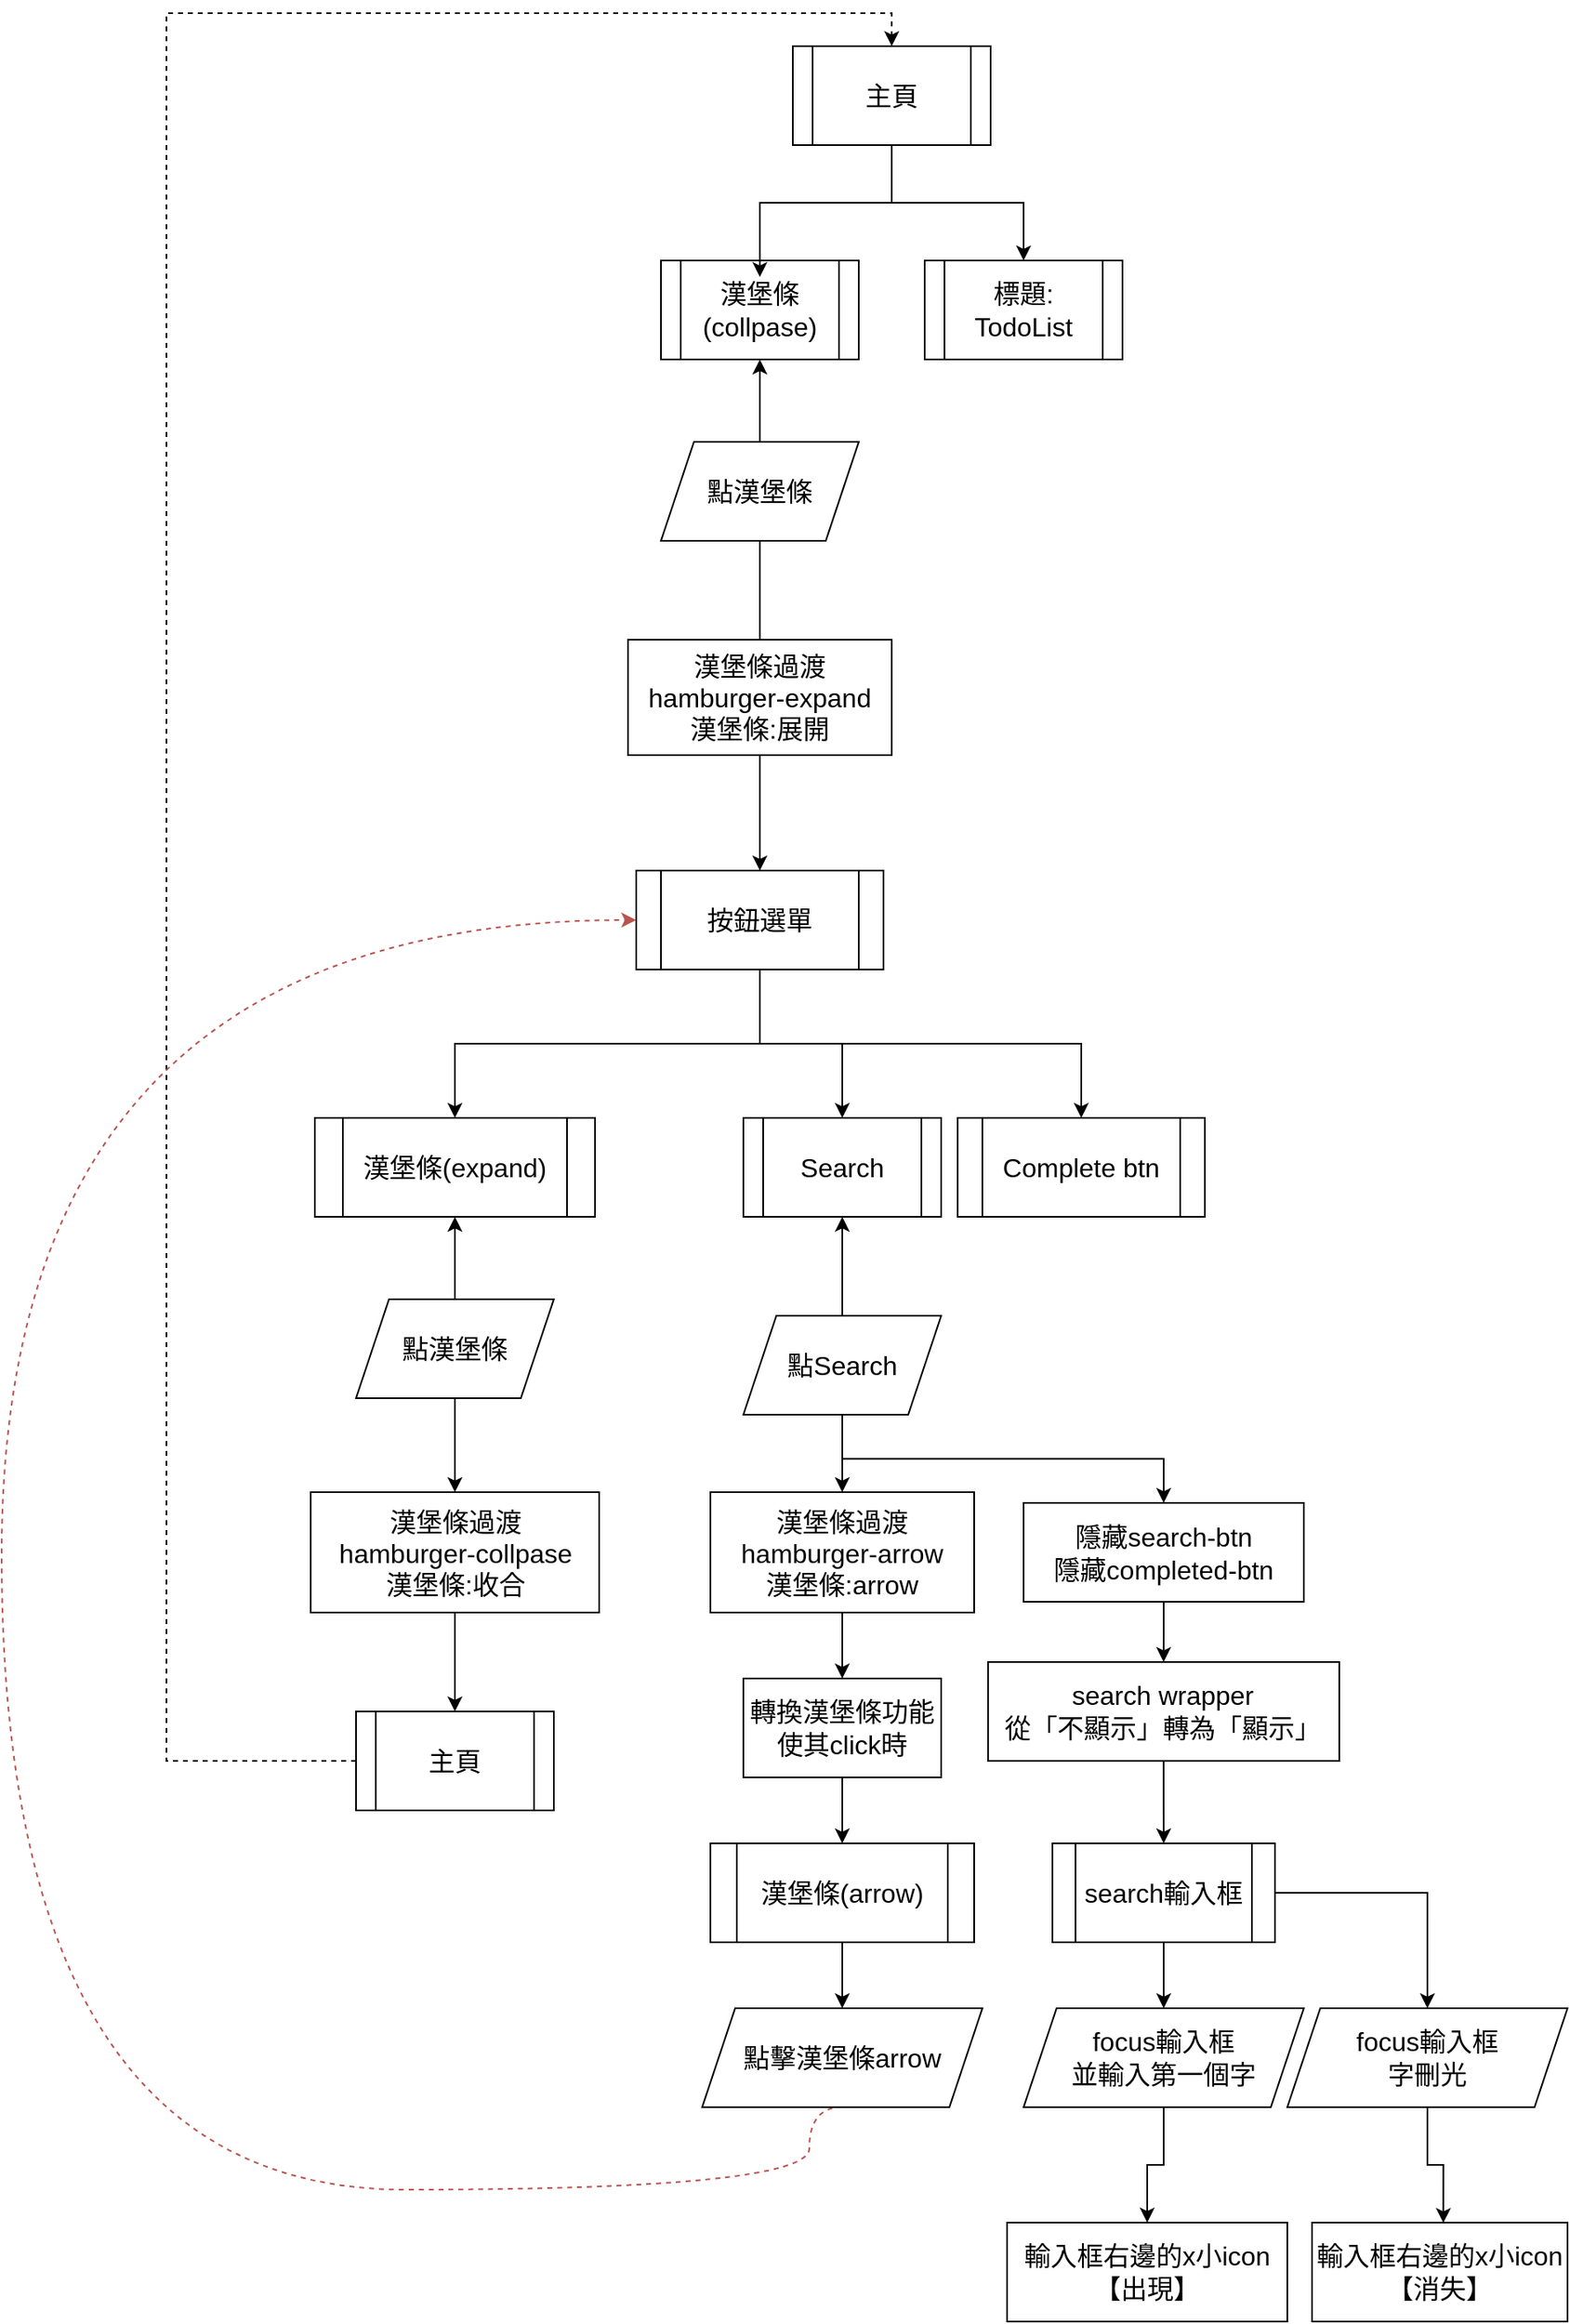 <mxfile version="17.2.1" type="device"><diagram id="OU_4X724conIC8YHFExM" name="第 1 页"><mxGraphModel dx="2354" dy="1548" grid="1" gridSize="10" guides="1" tooltips="1" connect="1" arrows="1" fold="1" page="1" pageScale="1" pageWidth="1169" pageHeight="827" math="0" shadow="0"><root><mxCell id="0"/><mxCell id="1" parent="0"/><mxCell id="X8EXcj-Cw6bC6t_Icsz7-39" style="edgeStyle=orthogonalEdgeStyle;rounded=0;orthogonalLoop=1;jettySize=auto;html=1;entryX=0.5;entryY=1;entryDx=0;entryDy=0;fontFamily=Helvetica;fontSize=16;fontColor=default;" edge="1" parent="1" source="X8EXcj-Cw6bC6t_Icsz7-1" target="X8EXcj-Cw6bC6t_Icsz7-38"><mxGeometry relative="1" as="geometry"/></mxCell><mxCell id="X8EXcj-Cw6bC6t_Icsz7-1" value="點漢堡條" style="shape=parallelogram;perimeter=parallelogramPerimeter;whiteSpace=wrap;html=1;fixedSize=1;fontFamily=Helvetica;fontSize=16;fontColor=default;align=center;strokeColor=default;fillColor=default;" vertex="1" parent="1"><mxGeometry x="260" y="190" width="120" height="60" as="geometry"/></mxCell><mxCell id="X8EXcj-Cw6bC6t_Icsz7-10" value="" style="edgeStyle=orthogonalEdgeStyle;rounded=0;orthogonalLoop=1;jettySize=auto;html=1;fontFamily=Helvetica;fontSize=16;fontColor=default;exitX=0.5;exitY=1;exitDx=0;exitDy=0;" edge="1" parent="1" source="X8EXcj-Cw6bC6t_Icsz7-4" target="X8EXcj-Cw6bC6t_Icsz7-9"><mxGeometry relative="1" as="geometry"/></mxCell><mxCell id="X8EXcj-Cw6bC6t_Icsz7-16" value="" style="edgeStyle=orthogonalEdgeStyle;rounded=0;orthogonalLoop=1;jettySize=auto;html=1;fontFamily=Helvetica;fontSize=16;fontColor=default;" edge="1" parent="1" source="X8EXcj-Cw6bC6t_Icsz7-4" target="X8EXcj-Cw6bC6t_Icsz7-15"><mxGeometry relative="1" as="geometry"/></mxCell><mxCell id="X8EXcj-Cw6bC6t_Icsz7-41" value="" style="edgeStyle=orthogonalEdgeStyle;rounded=0;orthogonalLoop=1;jettySize=auto;html=1;fontFamily=Helvetica;fontSize=16;fontColor=default;exitX=0.5;exitY=1;exitDx=0;exitDy=0;" edge="1" parent="1" source="X8EXcj-Cw6bC6t_Icsz7-4" target="X8EXcj-Cw6bC6t_Icsz7-40"><mxGeometry relative="1" as="geometry"/></mxCell><mxCell id="X8EXcj-Cw6bC6t_Icsz7-4" value="按鈕選單" style="shape=process;whiteSpace=wrap;html=1;backgroundOutline=1;fontFamily=Helvetica;fontSize=16;fontColor=default;align=center;strokeColor=default;fillColor=default;" vertex="1" parent="1"><mxGeometry x="245" y="450" width="150" height="60" as="geometry"/></mxCell><mxCell id="X8EXcj-Cw6bC6t_Icsz7-9" value="&lt;font style=&quot;font-size: 16px;&quot;&gt;漢堡條(&lt;span style=&quot;background-color: rgb(255, 255, 255); font-size: 16px;&quot;&gt;expand&lt;/span&gt;)&lt;/font&gt;" style="shape=process;whiteSpace=wrap;html=1;backgroundOutline=1;fontFamily=Helvetica;fontSize=16;fontColor=default;align=center;strokeColor=default;fillColor=default;" vertex="1" parent="1"><mxGeometry x="50" y="600" width="170" height="60" as="geometry"/></mxCell><mxCell id="X8EXcj-Cw6bC6t_Icsz7-15" value="Search" style="shape=process;whiteSpace=wrap;html=1;backgroundOutline=1;fontFamily=Helvetica;fontSize=16;fontColor=default;align=center;strokeColor=default;fillColor=default;" vertex="1" parent="1"><mxGeometry x="310" y="600" width="120" height="60" as="geometry"/></mxCell><mxCell id="X8EXcj-Cw6bC6t_Icsz7-38" value="漢堡條(collpase)" style="shape=process;whiteSpace=wrap;html=1;backgroundOutline=1;labelBackgroundColor=default;fontFamily=Helvetica;fontSize=16;fontColor=default;fillColor=default;gradientColor=none;rounded=0;" vertex="1" parent="1"><mxGeometry x="260" y="80" width="120" height="60" as="geometry"/></mxCell><mxCell id="X8EXcj-Cw6bC6t_Icsz7-40" value="Complete btn" style="shape=process;whiteSpace=wrap;html=1;backgroundOutline=1;fontFamily=Helvetica;fontSize=16;fontColor=default;align=center;strokeColor=default;fillColor=default;" vertex="1" parent="1"><mxGeometry x="440" y="600" width="150" height="60" as="geometry"/></mxCell><mxCell id="X8EXcj-Cw6bC6t_Icsz7-44" value="&lt;span style=&quot;font-size: 16px; background-color: rgb(255, 255, 255);&quot;&gt;漢堡條&lt;/span&gt;&lt;span style=&quot;font-size: 16px; background-color: rgb(255, 255, 255);&quot;&gt;過渡&lt;/span&gt;&lt;br style=&quot;font-size: 16px;&quot;&gt;&lt;span style=&quot;font-size: 16px; background-color: rgb(255, 255, 255);&quot;&gt;hamburger-expand&lt;br style=&quot;font-size: 16px;&quot;&gt;漢堡條:展開&lt;br style=&quot;font-size: 16px;&quot;&gt;&lt;/span&gt;" style="rounded=0;whiteSpace=wrap;html=1;fontFamily=Helvetica;fontSize=16;fontColor=default;strokeColor=default;fillColor=default;" vertex="1" parent="1"><mxGeometry x="240" y="310" width="160" height="70" as="geometry"/></mxCell><mxCell id="X8EXcj-Cw6bC6t_Icsz7-45" value="" style="edgeStyle=orthogonalEdgeStyle;rounded=0;orthogonalLoop=1;jettySize=auto;html=1;fontFamily=Helvetica;fontSize=16;fontColor=default;endArrow=none;entryX=0.5;entryY=0;entryDx=0;entryDy=0;" edge="1" parent="1" source="X8EXcj-Cw6bC6t_Icsz7-1" target="X8EXcj-Cw6bC6t_Icsz7-44"><mxGeometry relative="1" as="geometry"><mxPoint x="320" y="250.0" as="sourcePoint"/><mxPoint x="350" y="360" as="targetPoint"/></mxGeometry></mxCell><mxCell id="X8EXcj-Cw6bC6t_Icsz7-46" value="標題:&lt;br style=&quot;font-size: 16px;&quot;&gt;TodoList" style="shape=process;whiteSpace=wrap;html=1;backgroundOutline=1;fontFamily=Helvetica;fontSize=16;fontColor=default;strokeColor=default;fillColor=default;" vertex="1" parent="1"><mxGeometry x="420" y="80" width="120" height="60" as="geometry"/></mxCell><mxCell id="X8EXcj-Cw6bC6t_Icsz7-54" style="edgeStyle=orthogonalEdgeStyle;rounded=0;orthogonalLoop=1;jettySize=auto;html=1;entryX=0.5;entryY=1;entryDx=0;entryDy=0;fontFamily=Helvetica;fontSize=16;fontColor=default;" edge="1" parent="1" source="X8EXcj-Cw6bC6t_Icsz7-47" target="X8EXcj-Cw6bC6t_Icsz7-9"><mxGeometry relative="1" as="geometry"/></mxCell><mxCell id="X8EXcj-Cw6bC6t_Icsz7-56" value="" style="edgeStyle=orthogonalEdgeStyle;rounded=0;orthogonalLoop=1;jettySize=auto;html=1;fontFamily=Helvetica;fontSize=16;fontColor=default;" edge="1" parent="1" source="X8EXcj-Cw6bC6t_Icsz7-47" target="X8EXcj-Cw6bC6t_Icsz7-55"><mxGeometry relative="1" as="geometry"/></mxCell><mxCell id="X8EXcj-Cw6bC6t_Icsz7-47" value="點漢堡條" style="shape=parallelogram;perimeter=parallelogramPerimeter;whiteSpace=wrap;html=1;fixedSize=1;fontFamily=Helvetica;fontSize=16;fontColor=default;strokeColor=default;fillColor=default;" vertex="1" parent="1"><mxGeometry x="75" y="710" width="120" height="60" as="geometry"/></mxCell><mxCell id="X8EXcj-Cw6bC6t_Icsz7-53" style="edgeStyle=orthogonalEdgeStyle;rounded=0;orthogonalLoop=1;jettySize=auto;html=1;fontFamily=Helvetica;fontSize=16;fontColor=default;exitX=0.5;exitY=1;exitDx=0;exitDy=0;" edge="1" parent="1" source="X8EXcj-Cw6bC6t_Icsz7-44"><mxGeometry relative="1" as="geometry"><mxPoint x="320" y="430" as="sourcePoint"/><mxPoint x="320" y="450" as="targetPoint"/></mxGeometry></mxCell><mxCell id="X8EXcj-Cw6bC6t_Icsz7-62" value="" style="edgeStyle=orthogonalEdgeStyle;rounded=0;orthogonalLoop=1;jettySize=auto;html=1;fontFamily=Helvetica;fontSize=16;fontColor=default;entryX=0.5;entryY=0;entryDx=0;entryDy=0;" edge="1" parent="1" source="X8EXcj-Cw6bC6t_Icsz7-55" target="X8EXcj-Cw6bC6t_Icsz7-67"><mxGeometry relative="1" as="geometry"><mxPoint x="135" y="960" as="targetPoint"/></mxGeometry></mxCell><mxCell id="X8EXcj-Cw6bC6t_Icsz7-55" value="&lt;span style=&quot;font-size: 16px; background-color: rgb(255, 255, 255);&quot;&gt;漢堡條過渡&lt;/span&gt;&lt;br style=&quot;font-size: 16px;&quot;&gt;&lt;span style=&quot;font-size: 16px; background-color: rgb(255, 255, 255);&quot;&gt;hamburger-collpase&lt;br style=&quot;font-size: 16px;&quot;&gt;漢堡條:收合&lt;/span&gt;" style="whiteSpace=wrap;html=1;fontSize=16;" vertex="1" parent="1"><mxGeometry x="47.5" y="827" width="175" height="73" as="geometry"/></mxCell><mxCell id="X8EXcj-Cw6bC6t_Icsz7-65" style="edgeStyle=orthogonalEdgeStyle;rounded=0;orthogonalLoop=1;jettySize=auto;html=1;entryX=0.5;entryY=0.167;entryDx=0;entryDy=0;entryPerimeter=0;fontFamily=Helvetica;fontSize=16;fontColor=default;" edge="1" parent="1" source="X8EXcj-Cw6bC6t_Icsz7-64" target="X8EXcj-Cw6bC6t_Icsz7-38"><mxGeometry relative="1" as="geometry"/></mxCell><mxCell id="X8EXcj-Cw6bC6t_Icsz7-66" style="edgeStyle=orthogonalEdgeStyle;rounded=0;orthogonalLoop=1;jettySize=auto;html=1;entryX=0.5;entryY=0;entryDx=0;entryDy=0;fontFamily=Helvetica;fontSize=16;fontColor=default;" edge="1" parent="1" source="X8EXcj-Cw6bC6t_Icsz7-64" target="X8EXcj-Cw6bC6t_Icsz7-46"><mxGeometry relative="1" as="geometry"/></mxCell><mxCell id="X8EXcj-Cw6bC6t_Icsz7-64" value="主頁" style="shape=process;whiteSpace=wrap;html=1;backgroundOutline=1;fontFamily=Helvetica;fontSize=16;fontColor=default;strokeColor=default;fillColor=default;" vertex="1" parent="1"><mxGeometry x="340" y="-50" width="120" height="60" as="geometry"/></mxCell><mxCell id="X8EXcj-Cw6bC6t_Icsz7-68" style="edgeStyle=orthogonalEdgeStyle;rounded=0;orthogonalLoop=1;jettySize=auto;html=1;entryX=0.5;entryY=0;entryDx=0;entryDy=0;fontFamily=Helvetica;fontSize=16;fontColor=default;dashed=1;" edge="1" parent="1" source="X8EXcj-Cw6bC6t_Icsz7-67" target="X8EXcj-Cw6bC6t_Icsz7-64"><mxGeometry relative="1" as="geometry"><Array as="points"><mxPoint x="-40" y="990"/><mxPoint x="-40" y="-70"/><mxPoint x="400" y="-70"/></Array></mxGeometry></mxCell><mxCell id="X8EXcj-Cw6bC6t_Icsz7-67" value="主頁" style="shape=process;whiteSpace=wrap;html=1;backgroundOutline=1;fontFamily=Helvetica;fontSize=16;fontColor=default;strokeColor=default;fillColor=default;" vertex="1" parent="1"><mxGeometry x="75" y="960" width="120" height="60" as="geometry"/></mxCell><mxCell id="X8EXcj-Cw6bC6t_Icsz7-70" style="edgeStyle=orthogonalEdgeStyle;rounded=0;orthogonalLoop=1;jettySize=auto;html=1;entryX=0.5;entryY=1;entryDx=0;entryDy=0;fontFamily=Helvetica;fontSize=16;fontColor=default;" edge="1" parent="1" source="X8EXcj-Cw6bC6t_Icsz7-69" target="X8EXcj-Cw6bC6t_Icsz7-15"><mxGeometry relative="1" as="geometry"/></mxCell><mxCell id="X8EXcj-Cw6bC6t_Icsz7-71" style="edgeStyle=orthogonalEdgeStyle;rounded=0;orthogonalLoop=1;jettySize=auto;html=1;fontFamily=Helvetica;fontSize=16;fontColor=default;entryX=0.5;entryY=0;entryDx=0;entryDy=0;" edge="1" parent="1" source="X8EXcj-Cw6bC6t_Icsz7-69" target="X8EXcj-Cw6bC6t_Icsz7-72"><mxGeometry relative="1" as="geometry"><mxPoint x="370" y="830" as="targetPoint"/></mxGeometry></mxCell><mxCell id="X8EXcj-Cw6bC6t_Icsz7-78" style="edgeStyle=orthogonalEdgeStyle;shape=connector;rounded=0;orthogonalLoop=1;jettySize=auto;html=1;labelBackgroundColor=default;fontFamily=Helvetica;fontSize=16;fontColor=default;endArrow=classic;strokeColor=default;exitX=0.5;exitY=1;exitDx=0;exitDy=0;" edge="1" parent="1" source="X8EXcj-Cw6bC6t_Icsz7-69" target="X8EXcj-Cw6bC6t_Icsz7-79"><mxGeometry relative="1" as="geometry"><mxPoint x="530" y="830" as="targetPoint"/></mxGeometry></mxCell><mxCell id="X8EXcj-Cw6bC6t_Icsz7-69" value="點Search" style="shape=parallelogram;perimeter=parallelogramPerimeter;whiteSpace=wrap;html=1;fixedSize=1;fontFamily=Helvetica;fontSize=16;fontColor=default;strokeColor=default;fillColor=default;" vertex="1" parent="1"><mxGeometry x="310" y="720" width="120" height="60" as="geometry"/></mxCell><mxCell id="X8EXcj-Cw6bC6t_Icsz7-75" value="" style="edgeStyle=orthogonalEdgeStyle;shape=connector;rounded=0;orthogonalLoop=1;jettySize=auto;html=1;labelBackgroundColor=default;fontFamily=Helvetica;fontSize=16;fontColor=default;endArrow=classic;strokeColor=default;exitX=0.5;exitY=1;exitDx=0;exitDy=0;" edge="1" parent="1" source="X8EXcj-Cw6bC6t_Icsz7-76" target="X8EXcj-Cw6bC6t_Icsz7-74"><mxGeometry relative="1" as="geometry"><mxPoint x="370" y="970" as="sourcePoint"/></mxGeometry></mxCell><mxCell id="X8EXcj-Cw6bC6t_Icsz7-77" value="" style="edgeStyle=orthogonalEdgeStyle;shape=connector;rounded=0;orthogonalLoop=1;jettySize=auto;html=1;labelBackgroundColor=default;fontFamily=Helvetica;fontSize=16;fontColor=default;endArrow=classic;strokeColor=default;" edge="1" parent="1" source="X8EXcj-Cw6bC6t_Icsz7-72" target="X8EXcj-Cw6bC6t_Icsz7-76"><mxGeometry relative="1" as="geometry"/></mxCell><mxCell id="X8EXcj-Cw6bC6t_Icsz7-72" value="&lt;span style=&quot;font-size: 16px; background-color: rgb(255, 255, 255);&quot;&gt;漢堡條&lt;/span&gt;&lt;span style=&quot;font-size: 16px; background-color: rgb(255, 255, 255);&quot;&gt;過渡&lt;/span&gt;&lt;br style=&quot;font-size: 16px;&quot;&gt;&lt;span style=&quot;font-size: 16px; background-color: rgb(255, 255, 255);&quot;&gt;hamburger-arrow&lt;br style=&quot;font-size: 16px;&quot;&gt;漢堡條:&lt;/span&gt;&lt;span style=&quot;font-size: 16px; background-color: rgb(255, 255, 255);&quot;&gt;arrow&lt;/span&gt;" style="rounded=0;whiteSpace=wrap;html=1;fontFamily=Helvetica;fontSize=16;fontColor=default;strokeColor=default;fillColor=default;" vertex="1" parent="1"><mxGeometry x="290" y="827" width="160" height="73" as="geometry"/></mxCell><mxCell id="X8EXcj-Cw6bC6t_Icsz7-74" value="&lt;span style=&quot;font-size: 16px; background-color: rgb(255, 255, 255);&quot;&gt;漢堡條(arrow)&lt;/span&gt;" style="shape=process;whiteSpace=wrap;html=1;backgroundOutline=1;fontFamily=Helvetica;fontSize=16;fontColor=default;align=center;strokeColor=default;fillColor=default;" vertex="1" parent="1"><mxGeometry x="290" y="1040" width="160" height="60" as="geometry"/></mxCell><mxCell id="X8EXcj-Cw6bC6t_Icsz7-76" value="轉換漢堡條功能&lt;br&gt;使其click時" style="whiteSpace=wrap;html=1;fontSize=16;rounded=0;" vertex="1" parent="1"><mxGeometry x="310" y="940" width="120" height="60" as="geometry"/></mxCell><mxCell id="X8EXcj-Cw6bC6t_Icsz7-81" value="" style="edgeStyle=orthogonalEdgeStyle;shape=connector;rounded=0;orthogonalLoop=1;jettySize=auto;html=1;labelBackgroundColor=default;fontFamily=Helvetica;fontSize=16;fontColor=default;endArrow=classic;strokeColor=default;" edge="1" parent="1" source="X8EXcj-Cw6bC6t_Icsz7-79" target="X8EXcj-Cw6bC6t_Icsz7-80"><mxGeometry relative="1" as="geometry"/></mxCell><mxCell id="X8EXcj-Cw6bC6t_Icsz7-79" value="隱藏search-btn&lt;br&gt;隱藏completed-btn" style="rounded=0;whiteSpace=wrap;html=1;fontFamily=Helvetica;fontSize=16;fontColor=default;strokeColor=default;fillColor=default;" vertex="1" parent="1"><mxGeometry x="480" y="833.5" width="170" height="60" as="geometry"/></mxCell><mxCell id="X8EXcj-Cw6bC6t_Icsz7-82" style="edgeStyle=orthogonalEdgeStyle;shape=connector;rounded=0;orthogonalLoop=1;jettySize=auto;html=1;labelBackgroundColor=default;fontFamily=Helvetica;fontSize=16;fontColor=default;endArrow=classic;strokeColor=default;entryX=0.5;entryY=0;entryDx=0;entryDy=0;" edge="1" parent="1" source="X8EXcj-Cw6bC6t_Icsz7-80" target="X8EXcj-Cw6bC6t_Icsz7-83"><mxGeometry relative="1" as="geometry"><mxPoint x="565.005" y="1040" as="targetPoint"/></mxGeometry></mxCell><mxCell id="X8EXcj-Cw6bC6t_Icsz7-80" value="search wrapper&lt;br&gt;從「不顯示」轉為「顯示」" style="whiteSpace=wrap;html=1;fontSize=16;rounded=0;" vertex="1" parent="1"><mxGeometry x="458.44" y="930" width="213.12" height="60" as="geometry"/></mxCell><mxCell id="X8EXcj-Cw6bC6t_Icsz7-99" style="edgeStyle=orthogonalEdgeStyle;shape=connector;rounded=0;orthogonalLoop=1;jettySize=auto;html=1;labelBackgroundColor=default;fontFamily=Helvetica;fontSize=16;fontColor=default;endArrow=classic;strokeColor=default;entryX=0.5;entryY=0;entryDx=0;entryDy=0;" edge="1" parent="1" source="X8EXcj-Cw6bC6t_Icsz7-83" target="X8EXcj-Cw6bC6t_Icsz7-100"><mxGeometry relative="1" as="geometry"><mxPoint x="720" y="1140" as="targetPoint"/></mxGeometry></mxCell><mxCell id="X8EXcj-Cw6bC6t_Icsz7-83" value="search輸入框" style="shape=process;whiteSpace=wrap;html=1;backgroundOutline=1;fontFamily=Helvetica;fontSize=16;fontColor=default;strokeColor=default;fillColor=default;" vertex="1" parent="1"><mxGeometry x="497.5" y="1040" width="135" height="60" as="geometry"/></mxCell><mxCell id="X8EXcj-Cw6bC6t_Icsz7-92" style="edgeStyle=orthogonalEdgeStyle;shape=connector;rounded=0;orthogonalLoop=1;jettySize=auto;html=1;labelBackgroundColor=default;fontFamily=Helvetica;fontSize=16;fontColor=default;endArrow=classic;strokeColor=#b85450;dashed=1;curved=1;entryX=0;entryY=0.5;entryDx=0;entryDy=0;fillColor=#f8cecc;exitX=0.5;exitY=1;exitDx=0;exitDy=0;" edge="1" parent="1" source="X8EXcj-Cw6bC6t_Icsz7-85" target="X8EXcj-Cw6bC6t_Icsz7-4"><mxGeometry relative="1" as="geometry"><mxPoint x="-310" y="380" as="targetPoint"/><Array as="points"><mxPoint x="350" y="1200"/><mxPoint x="350" y="1250"/><mxPoint x="-140" y="1250"/><mxPoint x="-140" y="480"/></Array></mxGeometry></mxCell><mxCell id="X8EXcj-Cw6bC6t_Icsz7-85" value="點擊漢堡條arrow" style="shape=parallelogram;perimeter=parallelogramPerimeter;whiteSpace=wrap;html=1;fixedSize=1;fontFamily=Helvetica;fontSize=16;fontColor=default;strokeColor=default;fillColor=default;" vertex="1" parent="1"><mxGeometry x="285" y="1140" width="170" height="60" as="geometry"/></mxCell><mxCell id="X8EXcj-Cw6bC6t_Icsz7-86" value="" style="edgeStyle=orthogonalEdgeStyle;shape=connector;rounded=0;orthogonalLoop=1;jettySize=auto;html=1;labelBackgroundColor=default;fontFamily=Helvetica;fontSize=16;fontColor=default;endArrow=classic;strokeColor=default;" edge="1" parent="1" source="X8EXcj-Cw6bC6t_Icsz7-74" target="X8EXcj-Cw6bC6t_Icsz7-85"><mxGeometry relative="1" as="geometry"/></mxCell><mxCell id="X8EXcj-Cw6bC6t_Icsz7-98" value="" style="edgeStyle=orthogonalEdgeStyle;shape=connector;rounded=0;orthogonalLoop=1;jettySize=auto;html=1;labelBackgroundColor=default;fontFamily=Helvetica;fontSize=16;fontColor=default;endArrow=classic;strokeColor=default;" edge="1" parent="1" source="X8EXcj-Cw6bC6t_Icsz7-94" target="X8EXcj-Cw6bC6t_Icsz7-97"><mxGeometry relative="1" as="geometry"/></mxCell><mxCell id="X8EXcj-Cw6bC6t_Icsz7-94" value="focus輸入框&lt;br&gt;並輸入第一個字" style="shape=parallelogram;perimeter=parallelogramPerimeter;whiteSpace=wrap;html=1;fixedSize=1;fontFamily=Helvetica;fontSize=16;fontColor=default;strokeColor=default;fillColor=default;" vertex="1" parent="1"><mxGeometry x="480.01" y="1140" width="169.99" height="60" as="geometry"/></mxCell><mxCell id="X8EXcj-Cw6bC6t_Icsz7-95" value="" style="shape=connector;rounded=0;orthogonalLoop=1;jettySize=auto;html=1;labelBackgroundColor=default;fontFamily=Helvetica;fontSize=16;fontColor=default;endArrow=classic;strokeColor=default;edgeStyle=orthogonalEdgeStyle;" edge="1" parent="1" source="X8EXcj-Cw6bC6t_Icsz7-83" target="X8EXcj-Cw6bC6t_Icsz7-94"><mxGeometry relative="1" as="geometry"/></mxCell><mxCell id="X8EXcj-Cw6bC6t_Icsz7-97" value="輸入框右邊的x小icon&lt;br&gt;【出現】" style="whiteSpace=wrap;html=1;fontSize=16;" vertex="1" parent="1"><mxGeometry x="469.99" y="1270" width="170.01" height="60" as="geometry"/></mxCell><mxCell id="X8EXcj-Cw6bC6t_Icsz7-103" style="edgeStyle=orthogonalEdgeStyle;shape=connector;rounded=0;orthogonalLoop=1;jettySize=auto;html=1;entryX=0.514;entryY=0.003;entryDx=0;entryDy=0;entryPerimeter=0;labelBackgroundColor=default;fontFamily=Helvetica;fontSize=16;fontColor=default;endArrow=classic;strokeColor=default;" edge="1" parent="1" source="X8EXcj-Cw6bC6t_Icsz7-100" target="X8EXcj-Cw6bC6t_Icsz7-102"><mxGeometry relative="1" as="geometry"/></mxCell><mxCell id="X8EXcj-Cw6bC6t_Icsz7-100" value="focus輸入框&lt;br&gt;字刪光" style="shape=parallelogram;perimeter=parallelogramPerimeter;whiteSpace=wrap;html=1;fixedSize=1;fontFamily=Helvetica;fontSize=16;fontColor=default;strokeColor=default;fillColor=default;" vertex="1" parent="1"><mxGeometry x="640" y="1140" width="169.99" height="60" as="geometry"/></mxCell><mxCell id="X8EXcj-Cw6bC6t_Icsz7-102" value="輸入框右邊的x小icon&lt;br&gt;【消失】" style="whiteSpace=wrap;html=1;fontSize=16;" vertex="1" parent="1"><mxGeometry x="655" y="1270" width="154.99" height="60" as="geometry"/></mxCell></root></mxGraphModel></diagram></mxfile>
